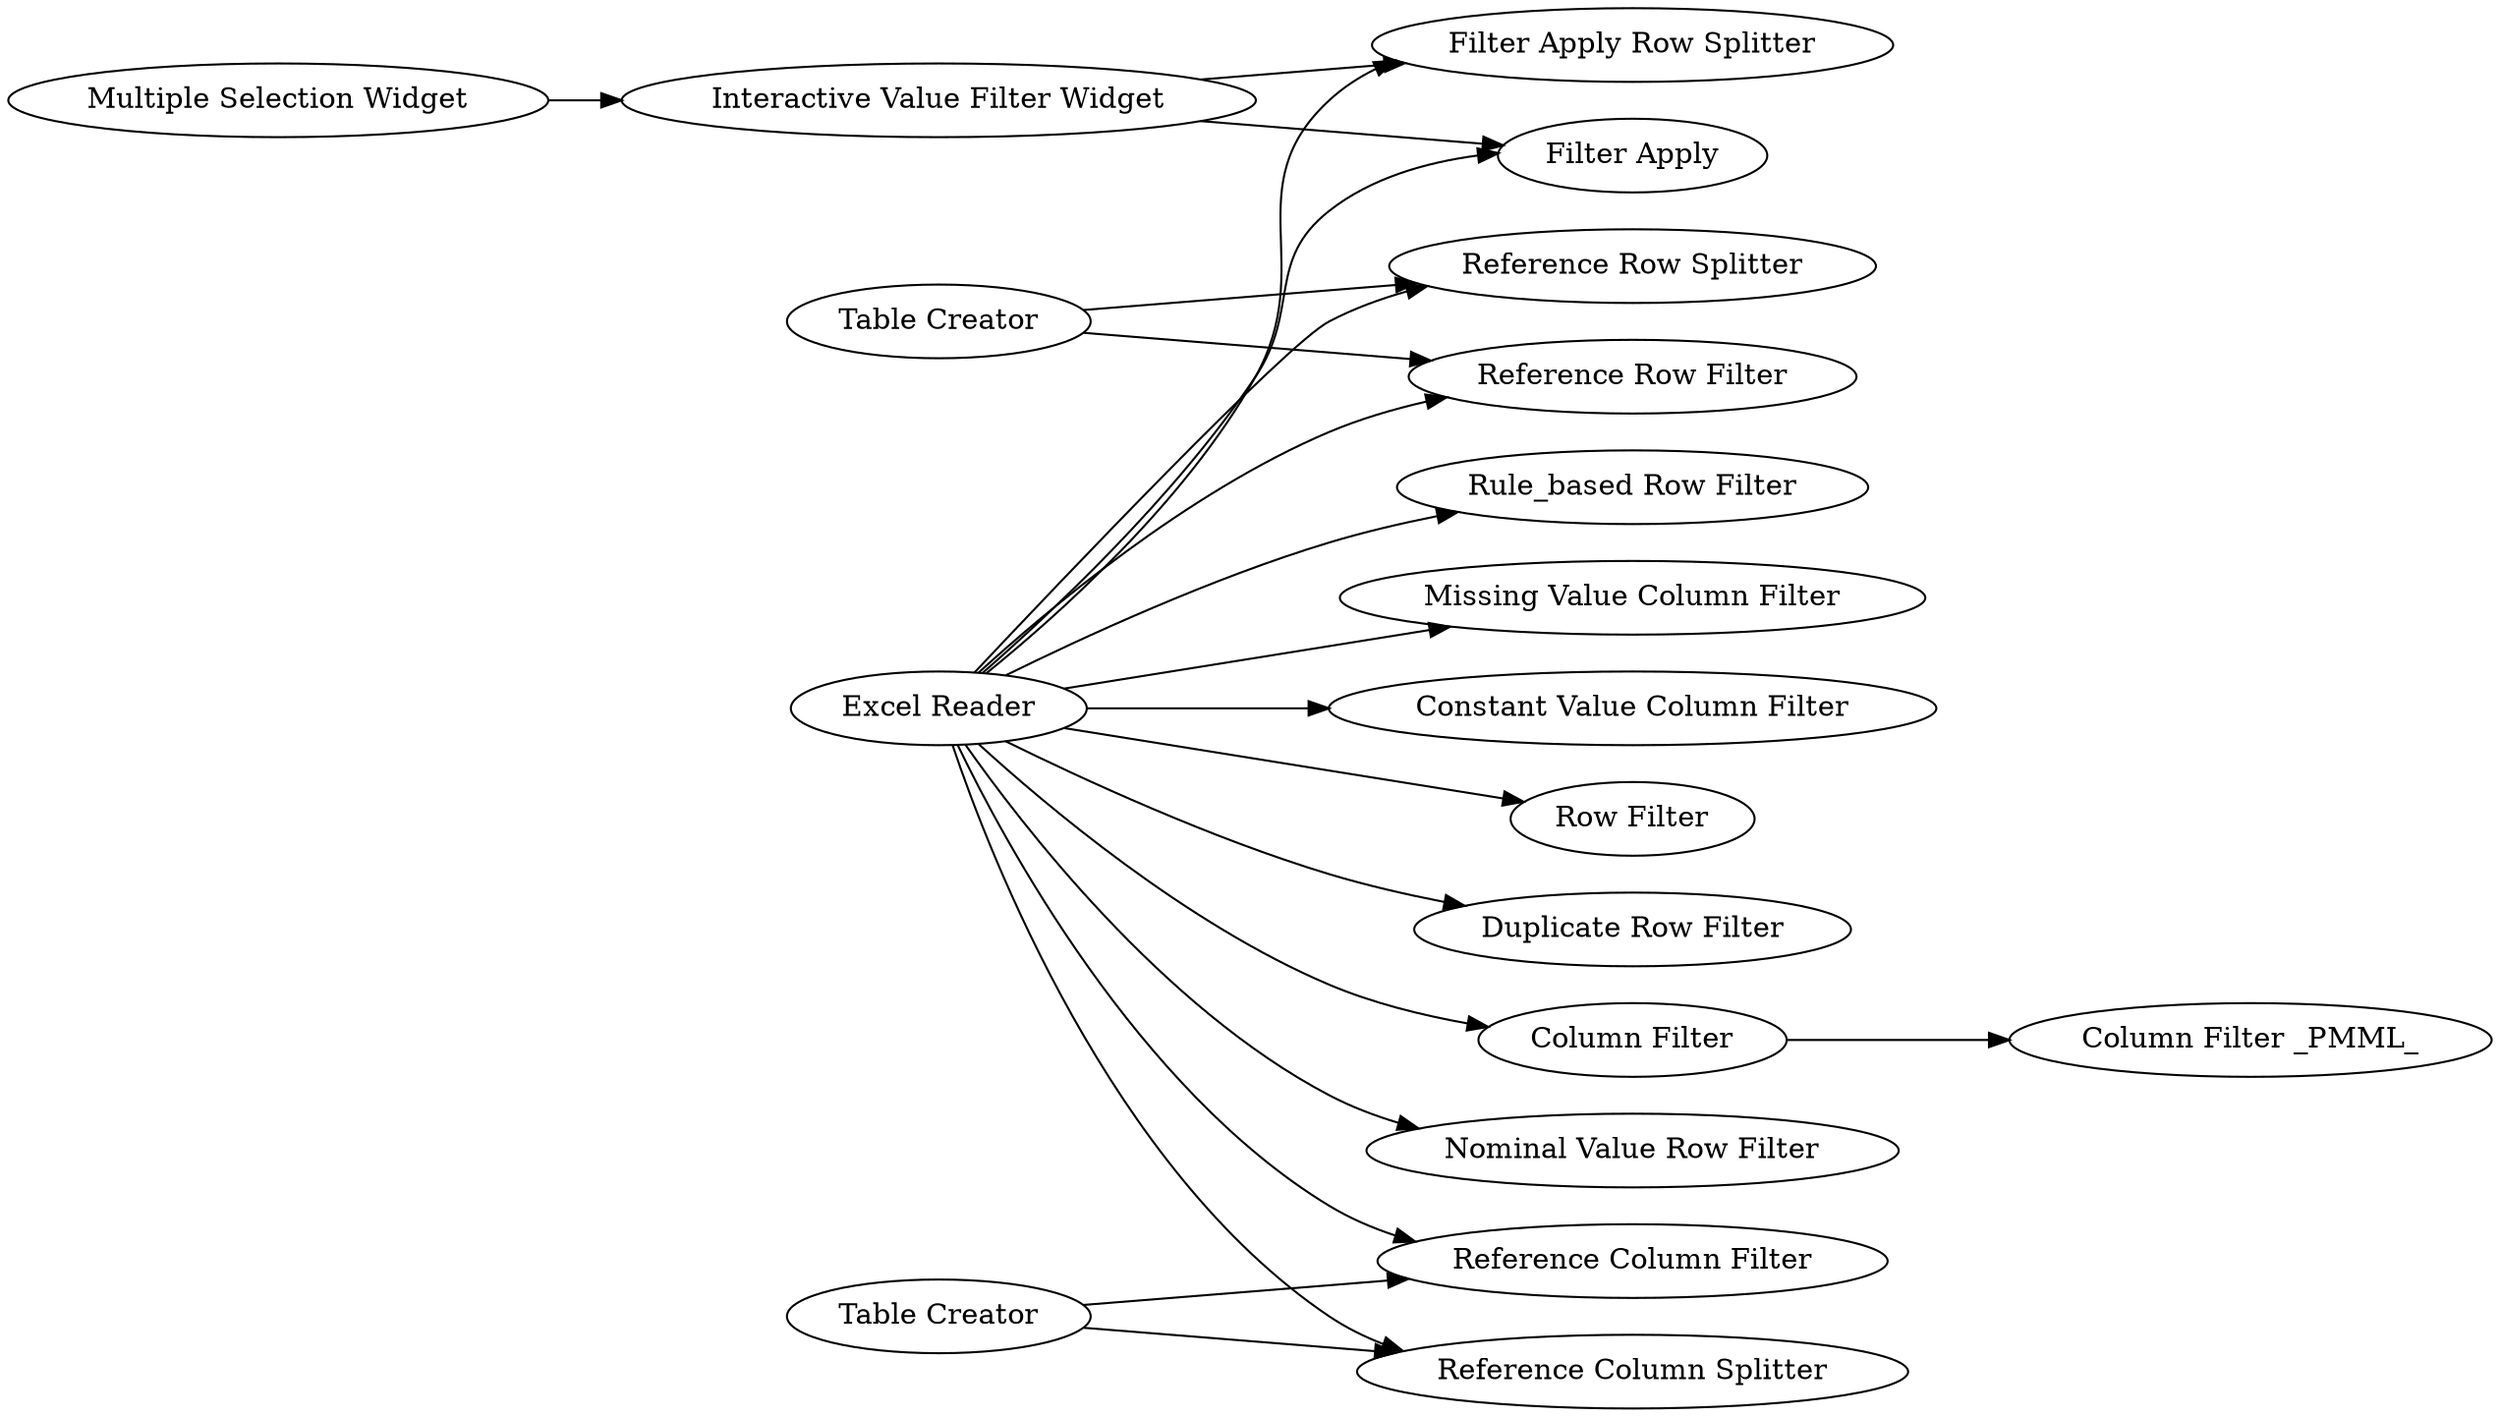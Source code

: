 digraph {
	"5432708523942602287_9" [label="Filter Apply"]
	"5432708523942602287_25" [label="Column Filter _PMML_"]
	"5432708523942602287_22" [label="Reference Row Filter"]
	"5432708523942602287_8" [label="Duplicate Row Filter"]
	"5432708523942602287_2" [label="Column Filter"]
	"5432708523942602287_20" [label="Nominal Value Row Filter"]
	"5432708523942602287_7" [label="Table Creator"]
	"5432708523942602287_1" [label="Excel Reader"]
	"5432708523942602287_6" [label="Reference Column Splitter"]
	"5432708523942602287_24" [label="Reference Row Splitter"]
	"5432708523942602287_3" [label="Reference Column Filter"]
	"5432708523942602287_23" [label="Table Creator"]
	"5432708523942602287_19" [label="Rule_based Row Filter"]
	"5432708523942602287_16" [label="Multiple Selection Widget"]
	"5432708523942602287_5" [label="Missing Value Column Filter"]
	"5432708523942602287_18" [label="Filter Apply Row Splitter"]
	"5432708523942602287_17" [label="Interactive Value Filter Widget"]
	"5432708523942602287_4" [label="Constant Value Column Filter"]
	"5432708523942602287_21" [label="Row Filter"]
	"5432708523942602287_7" -> "5432708523942602287_6"
	"5432708523942602287_1" -> "5432708523942602287_6"
	"5432708523942602287_17" -> "5432708523942602287_9"
	"5432708523942602287_23" -> "5432708523942602287_24"
	"5432708523942602287_1" -> "5432708523942602287_24"
	"5432708523942602287_23" -> "5432708523942602287_22"
	"5432708523942602287_1" -> "5432708523942602287_4"
	"5432708523942602287_2" -> "5432708523942602287_25"
	"5432708523942602287_1" -> "5432708523942602287_20"
	"5432708523942602287_1" -> "5432708523942602287_22"
	"5432708523942602287_1" -> "5432708523942602287_5"
	"5432708523942602287_1" -> "5432708523942602287_3"
	"5432708523942602287_7" -> "5432708523942602287_3"
	"5432708523942602287_1" -> "5432708523942602287_18"
	"5432708523942602287_1" -> "5432708523942602287_9"
	"5432708523942602287_1" -> "5432708523942602287_2"
	"5432708523942602287_17" -> "5432708523942602287_18"
	"5432708523942602287_1" -> "5432708523942602287_8"
	"5432708523942602287_16" -> "5432708523942602287_17"
	"5432708523942602287_1" -> "5432708523942602287_21"
	"5432708523942602287_1" -> "5432708523942602287_19"
	rankdir=LR
}
